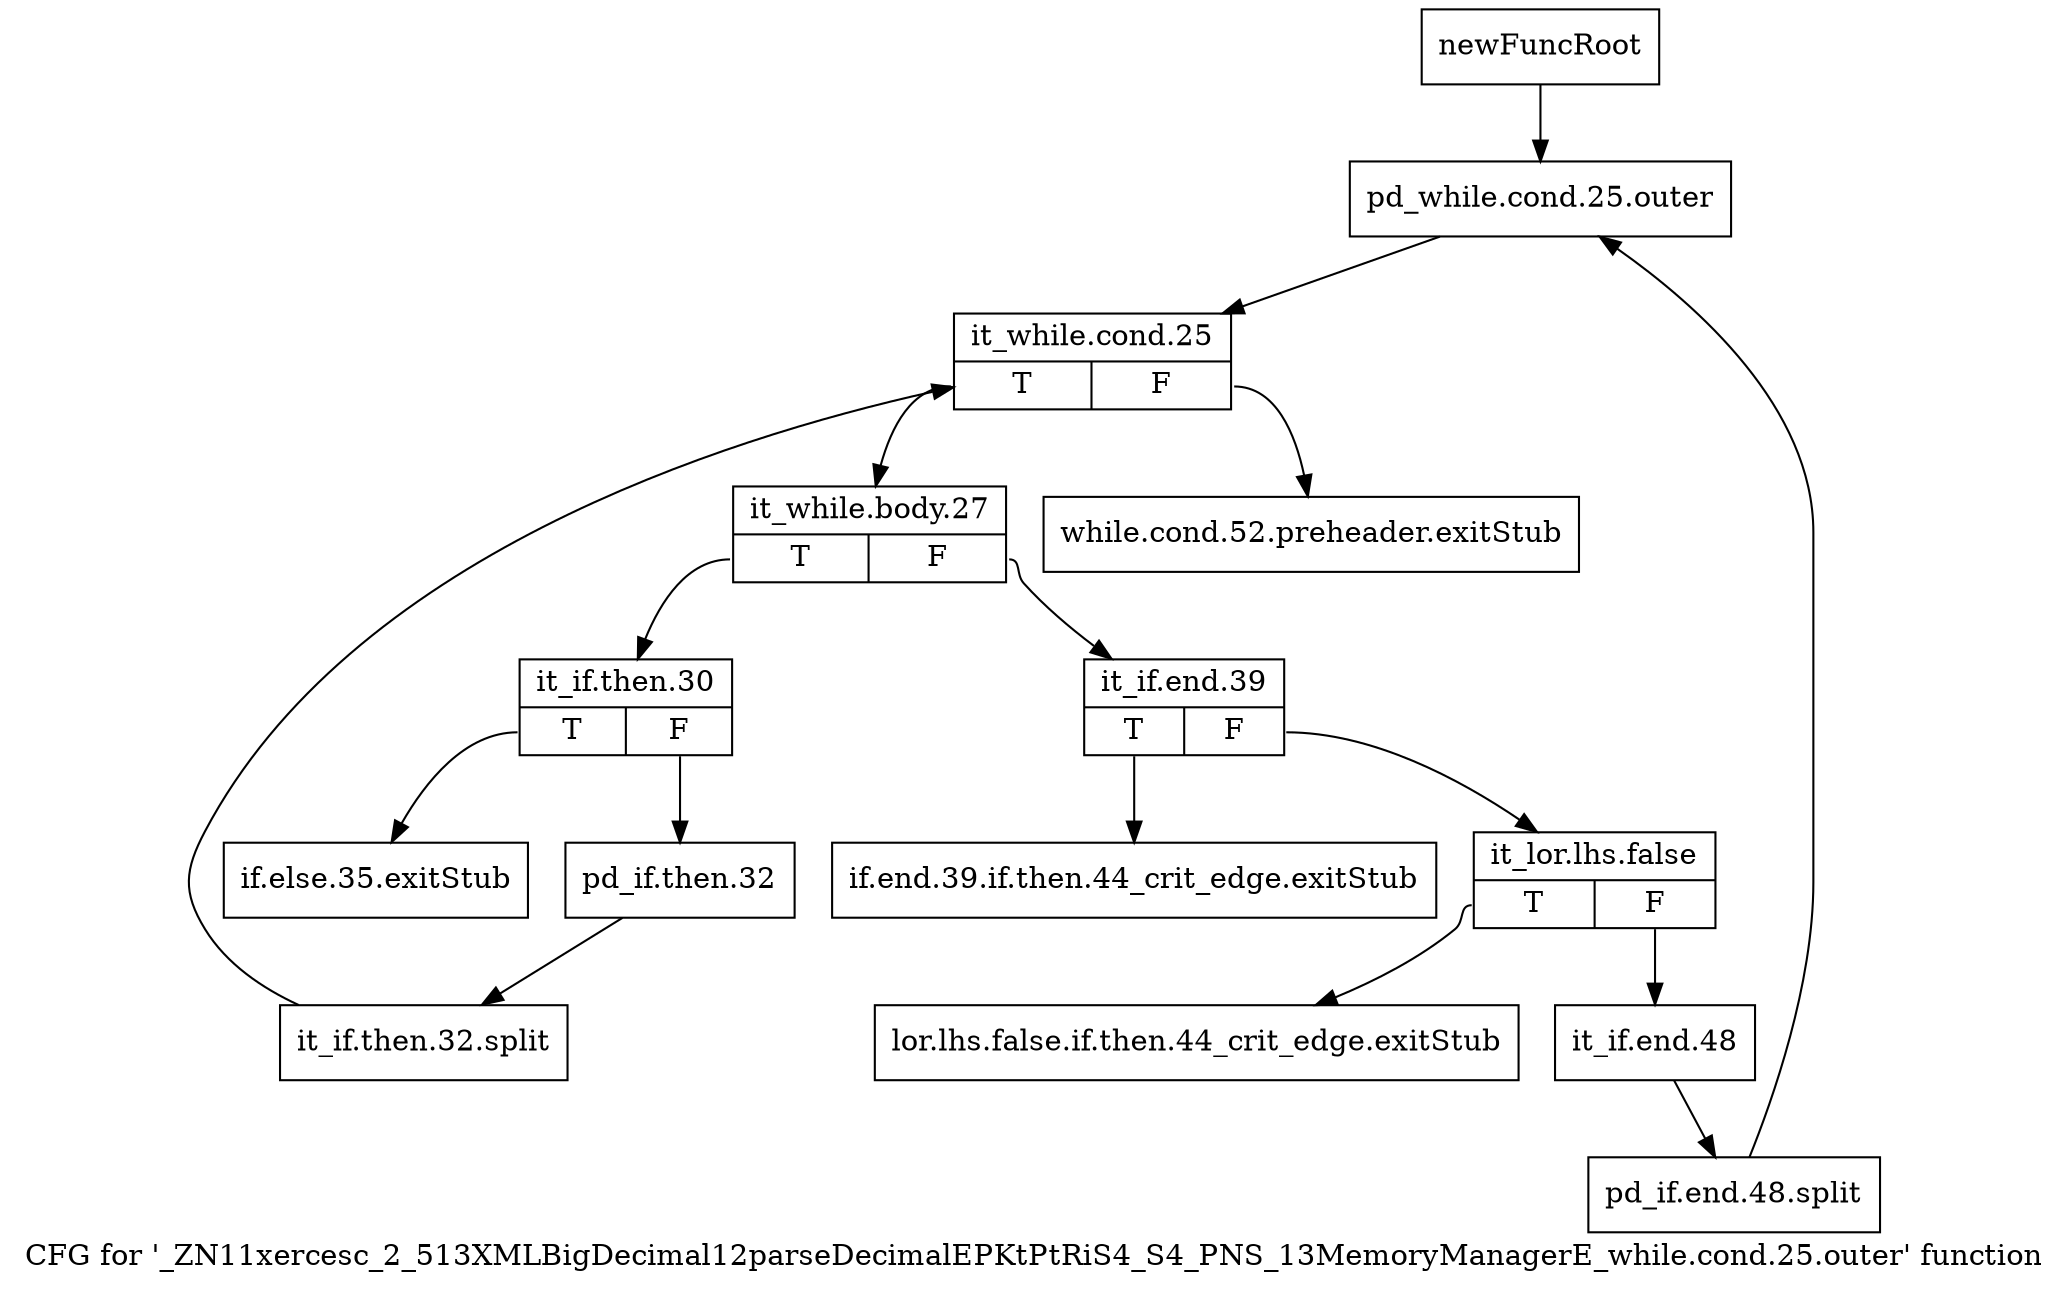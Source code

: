 digraph "CFG for '_ZN11xercesc_2_513XMLBigDecimal12parseDecimalEPKtPtRiS4_S4_PNS_13MemoryManagerE_while.cond.25.outer' function" {
	label="CFG for '_ZN11xercesc_2_513XMLBigDecimal12parseDecimalEPKtPtRiS4_S4_PNS_13MemoryManagerE_while.cond.25.outer' function";

	Node0x9ae5210 [shape=record,label="{newFuncRoot}"];
	Node0x9ae5210 -> Node0x9ae53a0;
	Node0x9ae5260 [shape=record,label="{while.cond.52.preheader.exitStub}"];
	Node0x9ae52b0 [shape=record,label="{if.end.39.if.then.44_crit_edge.exitStub}"];
	Node0x9ae5300 [shape=record,label="{lor.lhs.false.if.then.44_crit_edge.exitStub}"];
	Node0x9ae5350 [shape=record,label="{if.else.35.exitStub}"];
	Node0x9ae53a0 [shape=record,label="{pd_while.cond.25.outer}"];
	Node0x9ae53a0 -> Node0x9ae53f0;
	Node0x9ae53f0 [shape=record,label="{it_while.cond.25|{<s0>T|<s1>F}}"];
	Node0x9ae53f0:s0 -> Node0x9ae5440;
	Node0x9ae53f0:s1 -> Node0x9ae5260;
	Node0x9ae5440 [shape=record,label="{it_while.body.27|{<s0>T|<s1>F}}"];
	Node0x9ae5440:s0 -> Node0x9ae5580;
	Node0x9ae5440:s1 -> Node0x9ae5490;
	Node0x9ae5490 [shape=record,label="{it_if.end.39|{<s0>T|<s1>F}}"];
	Node0x9ae5490:s0 -> Node0x9ae52b0;
	Node0x9ae5490:s1 -> Node0x9ae54e0;
	Node0x9ae54e0 [shape=record,label="{it_lor.lhs.false|{<s0>T|<s1>F}}"];
	Node0x9ae54e0:s0 -> Node0x9ae5300;
	Node0x9ae54e0:s1 -> Node0x9ae5530;
	Node0x9ae5530 [shape=record,label="{it_if.end.48}"];
	Node0x9ae5530 -> Node0xcf29d30;
	Node0xcf29d30 [shape=record,label="{pd_if.end.48.split}"];
	Node0xcf29d30 -> Node0x9ae53a0;
	Node0x9ae5580 [shape=record,label="{it_if.then.30|{<s0>T|<s1>F}}"];
	Node0x9ae5580:s0 -> Node0x9ae5350;
	Node0x9ae5580:s1 -> Node0x9ae55d0;
	Node0x9ae55d0 [shape=record,label="{pd_if.then.32}"];
	Node0x9ae55d0 -> Node0xcf2d970;
	Node0xcf2d970 [shape=record,label="{it_if.then.32.split}"];
	Node0xcf2d970 -> Node0x9ae53f0;
}

